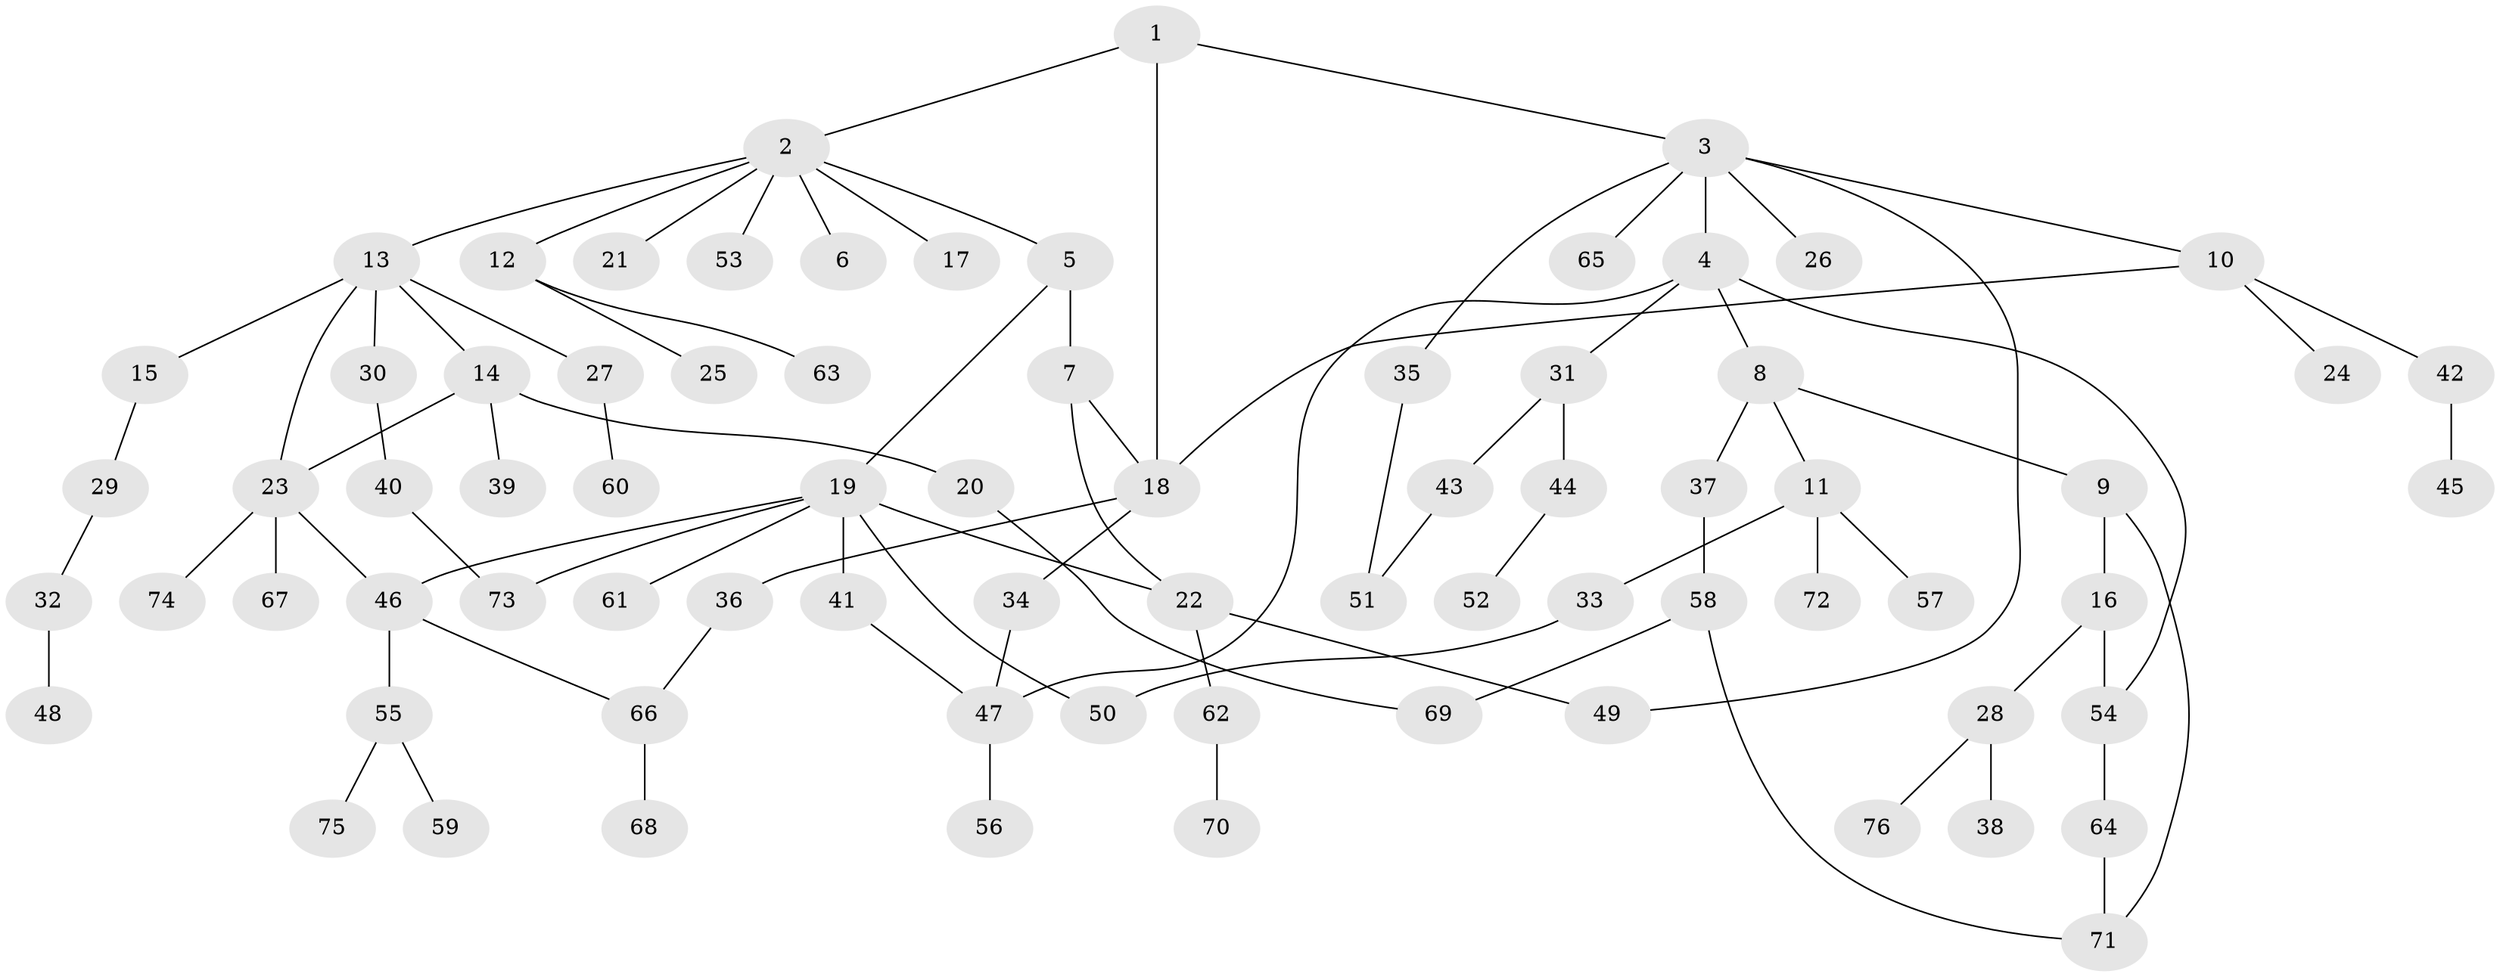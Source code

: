 // coarse degree distribution, {4: 0.13043478260869565, 7: 0.021739130434782608, 6: 0.043478260869565216, 5: 0.06521739130434782, 3: 0.17391304347826086, 2: 0.2608695652173913, 1: 0.30434782608695654}
// Generated by graph-tools (version 1.1) at 2025/48/03/04/25 22:48:44]
// undirected, 76 vertices, 91 edges
graph export_dot {
  node [color=gray90,style=filled];
  1;
  2;
  3;
  4;
  5;
  6;
  7;
  8;
  9;
  10;
  11;
  12;
  13;
  14;
  15;
  16;
  17;
  18;
  19;
  20;
  21;
  22;
  23;
  24;
  25;
  26;
  27;
  28;
  29;
  30;
  31;
  32;
  33;
  34;
  35;
  36;
  37;
  38;
  39;
  40;
  41;
  42;
  43;
  44;
  45;
  46;
  47;
  48;
  49;
  50;
  51;
  52;
  53;
  54;
  55;
  56;
  57;
  58;
  59;
  60;
  61;
  62;
  63;
  64;
  65;
  66;
  67;
  68;
  69;
  70;
  71;
  72;
  73;
  74;
  75;
  76;
  1 -- 2;
  1 -- 3;
  1 -- 18;
  2 -- 5;
  2 -- 6;
  2 -- 12;
  2 -- 13;
  2 -- 17;
  2 -- 21;
  2 -- 53;
  3 -- 4;
  3 -- 10;
  3 -- 26;
  3 -- 35;
  3 -- 49;
  3 -- 65;
  4 -- 8;
  4 -- 31;
  4 -- 47;
  4 -- 54;
  5 -- 7;
  5 -- 19;
  7 -- 18;
  7 -- 22;
  8 -- 9;
  8 -- 11;
  8 -- 37;
  9 -- 16;
  9 -- 71;
  10 -- 24;
  10 -- 42;
  10 -- 18;
  11 -- 33;
  11 -- 57;
  11 -- 72;
  12 -- 25;
  12 -- 63;
  13 -- 14;
  13 -- 15;
  13 -- 27;
  13 -- 30;
  13 -- 23;
  14 -- 20;
  14 -- 23;
  14 -- 39;
  15 -- 29;
  16 -- 28;
  16 -- 54;
  18 -- 34;
  18 -- 36;
  19 -- 41;
  19 -- 46;
  19 -- 50;
  19 -- 61;
  19 -- 73;
  19 -- 22;
  20 -- 69;
  22 -- 62;
  22 -- 49;
  23 -- 67;
  23 -- 74;
  23 -- 46;
  27 -- 60;
  28 -- 38;
  28 -- 76;
  29 -- 32;
  30 -- 40;
  31 -- 43;
  31 -- 44;
  32 -- 48;
  33 -- 50;
  34 -- 47;
  35 -- 51;
  36 -- 66;
  37 -- 58;
  40 -- 73;
  41 -- 47;
  42 -- 45;
  43 -- 51;
  44 -- 52;
  46 -- 55;
  46 -- 66;
  47 -- 56;
  54 -- 64;
  55 -- 59;
  55 -- 75;
  58 -- 69;
  58 -- 71;
  62 -- 70;
  64 -- 71;
  66 -- 68;
}
